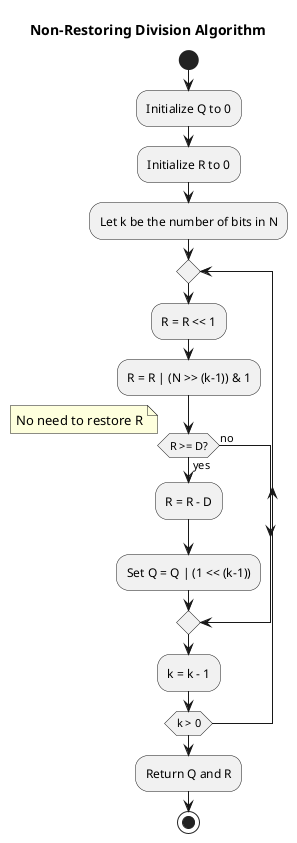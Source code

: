 @startuml
title Non-Restoring Division Algorithm

start
:Initialize Q to 0;
:Initialize R to 0;
:Let k be the number of bits in N;

repeat
  :R = R << 1;
  :R = R | (N >> (k-1)) & 1;
  if (R >= D?) then (yes)
    :R = R - D;
    :Set Q = Q | (1 << (k-1));
  else (no)
    note right
      No need to restore R
    end note
  endif
  :k = k - 1;
repeat while (k > 0)

:Return Q and R;
stop

@enduml
